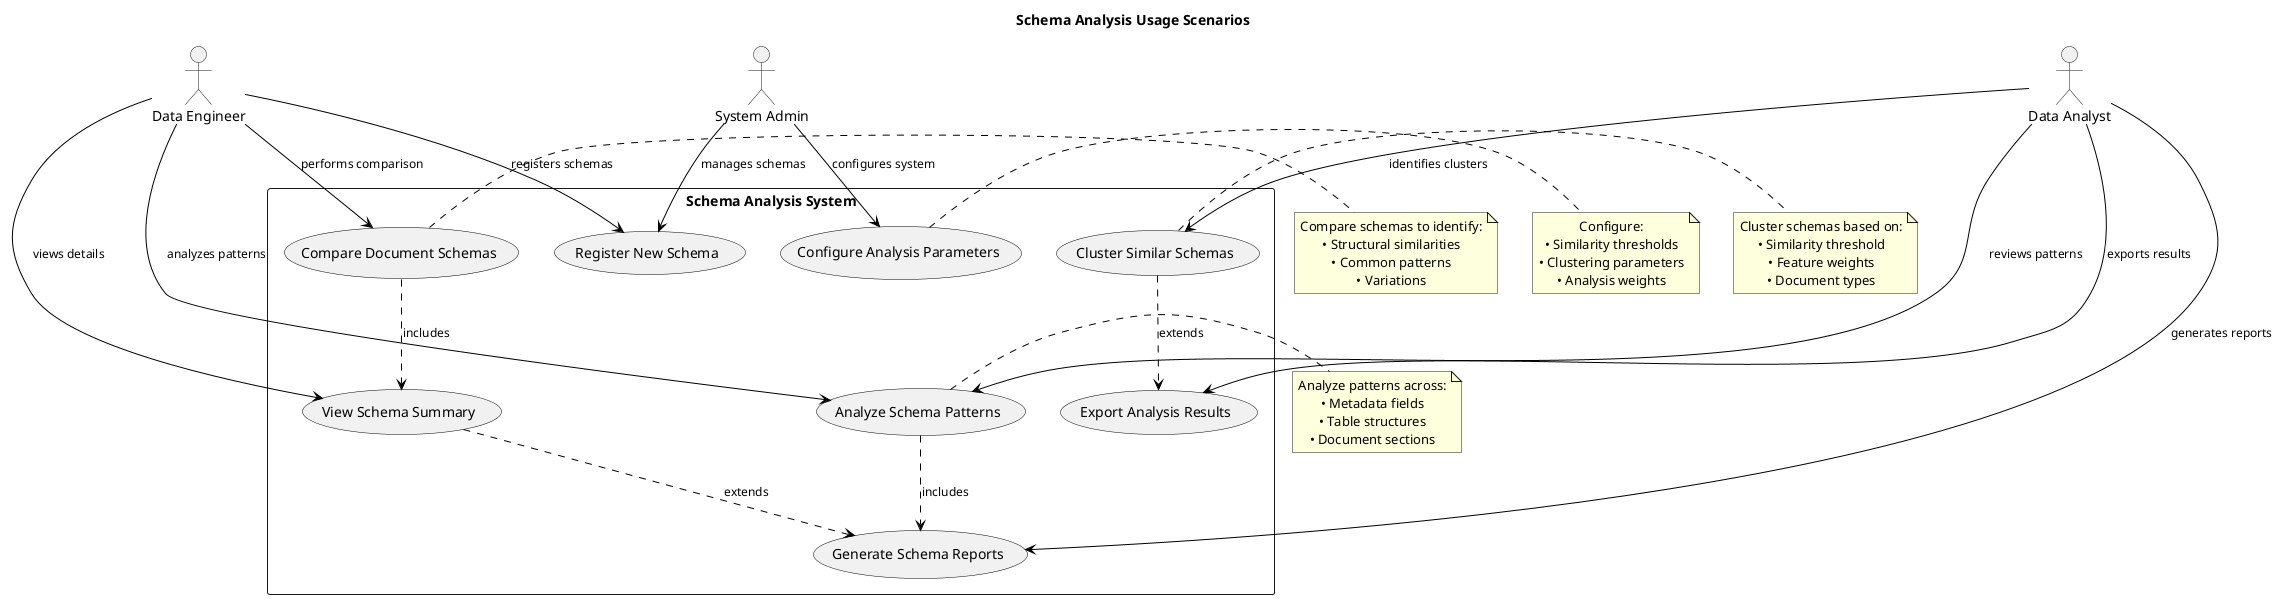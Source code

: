 @startuml Schema_Analysis_Usage

!include <archimate/Archimate>

' Title
title Schema Analysis Usage Scenarios

' Actors
actor "Data Engineer" as Engineer
actor "Data Analyst" as Analyst
actor "System Admin" as Admin

' Use Cases
rectangle "Schema Analysis System" {
    usecase "Compare Document Schemas" as UC1
    usecase "Analyze Schema Patterns" as UC2
    usecase "Cluster Similar Schemas" as UC3
    usecase "Export Analysis Results" as UC4
    usecase "Configure Analysis Parameters" as UC5
    usecase "Register New Schema" as UC6
    usecase "View Schema Summary" as UC7
    usecase "Generate Schema Reports" as UC8
}

' Relationships
Engineer --> UC1 : performs comparison
Engineer --> UC2 : analyzes patterns
Engineer --> UC6 : registers schemas
Engineer --> UC7 : views details

Analyst --> UC2 : reviews patterns
Analyst --> UC3 : identifies clusters
Analyst --> UC4 : exports results
Analyst --> UC8 : generates reports

Admin --> UC5 : configures system
Admin --> UC6 : manages schemas

' Extensions
UC1 ..> UC7 : includes
UC2 ..> UC8 : includes
UC3 ..> UC4 : extends
UC7 ..> UC8 : extends

' Notes
note right of UC1
  Compare schemas to identify:
  • Structural similarities
  • Common patterns
  • Variations
end note

note right of UC2
  Analyze patterns across:
  • Metadata fields
  • Table structures
  • Document sections
end note

note right of UC3
  Cluster schemas based on:
  • Similarity threshold
  • Feature weights
  • Document types
end note

note right of UC5
  Configure:
  • Similarity thresholds
  • Clustering parameters
  • Analysis weights
end note

@enduml

